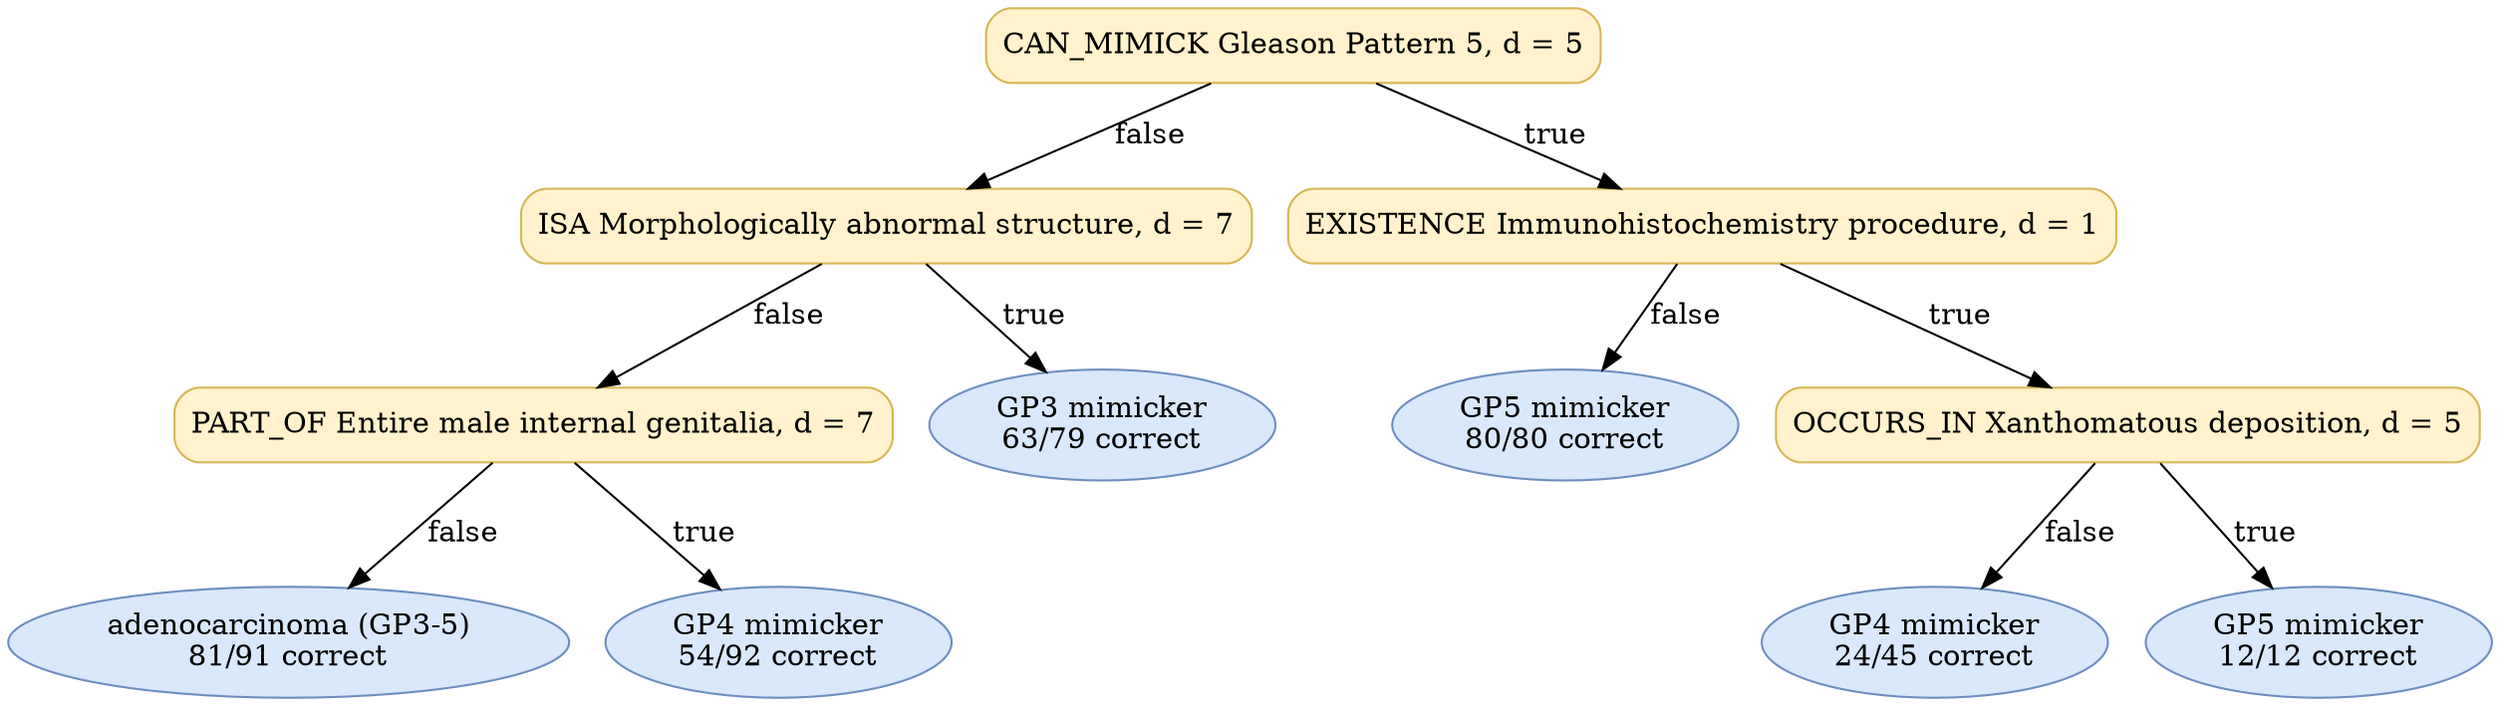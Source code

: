 digraph "DT" {
fontname="Times-Roman";
label="";
node [fontname="Times-Roman"];
Node1 [color="#D6B656", fillcolor="#FFF2CC", label="CAN_MIMICK Gleason Pattern 5, d = 5", shape="box", style="rounded,filled"];
Node2 [color="#D6B656", fillcolor="#FFF2CC", label="ISA Morphologically abnormal structure, d = 7", shape="box", style="rounded,filled"];
Node3 [color="#D6B656", fillcolor="#FFF2CC", label="PART_OF Entire male internal genitalia, d = 7", shape="box", style="rounded,filled"];
Node4 [color="#6C8EBF", fillcolor="#DAE8FC", label=<adenocarcinoma (GP3-5)<br/>81/91 correct>, shape="ellipse", style="rounded,filled"];
Node5 [color="#6C8EBF", fillcolor="#DAE8FC", label=<GP4 mimicker<br/>54/92 correct>, shape="ellipse", style="rounded,filled"];
Node6 [color="#6C8EBF", fillcolor="#DAE8FC", label=<GP3 mimicker<br/>63/79 correct>, shape="ellipse", style="rounded,filled"];
Node7 [color="#D6B656", fillcolor="#FFF2CC", label="EXISTENCE Immunohistochemistry procedure, d = 1", shape="box", style="rounded,filled"];
Node8 [color="#6C8EBF", fillcolor="#DAE8FC", label=<GP5 mimicker<br/>80/80 correct>, shape="ellipse", style="rounded,filled"];
Node9 [color="#D6B656", fillcolor="#FFF2CC", label="OCCURS_IN Xanthomatous deposition, d = 5", shape="box", style="rounded,filled"];
Node10 [color="#6C8EBF", fillcolor="#DAE8FC", label=<GP4 mimicker<br/>24/45 correct>, shape="ellipse", style="rounded,filled"];
Node11 [color="#6C8EBF", fillcolor="#DAE8FC", label=<GP5 mimicker<br/>12/12 correct>, shape="ellipse", style="rounded,filled"];
Node1 -> Node2  [key=0, label="false"];
Node1 -> Node7  [key=0, label="true"];
Node2 -> Node3  [key=0, label="false"];
Node2 -> Node6  [key=0, label="true"];
Node3 -> Node4  [key=0, label="false"];
Node3 -> Node5  [key=0, label="true"];
Node7 -> Node8  [key=0, label="false"];
Node7 -> Node9  [key=0, label="true"];
Node9 -> Node10  [key=0, label="false"];
Node9 -> Node11  [key=0, label="true"];
}
